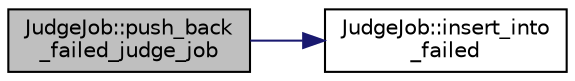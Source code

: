 digraph "JudgeJob::push_back_failed_judge_job"
{
 // LATEX_PDF_SIZE
  edge [fontname="Helvetica",fontsize="10",labelfontname="Helvetica",labelfontsize="10"];
  node [fontname="Helvetica",fontsize="10",shape=record];
  rankdir="LR";
  Node68 [label="JudgeJob::push_back\l_failed_judge_job",height=0.2,width=0.4,color="black", fillcolor="grey75", style="filled", fontcolor="black",tooltip="将评测失败的评测详情插入数据库、将评测失败的 job_item 插入评测失败队列"];
  Node68 -> Node69 [color="midnightblue",fontsize="10",style="solid",fontname="Helvetica"];
  Node69 [label="JudgeJob::insert_into\l_failed",height=0.2,width=0.4,color="black", fillcolor="white", style="filled",URL="$class_judge_job.html#aa8f7e6cb490191f23eda063baa6cc22b",tooltip="将评测失败的评测详情插入数据库、将评测失败的 job_item 插入评测失败队列"];
}
